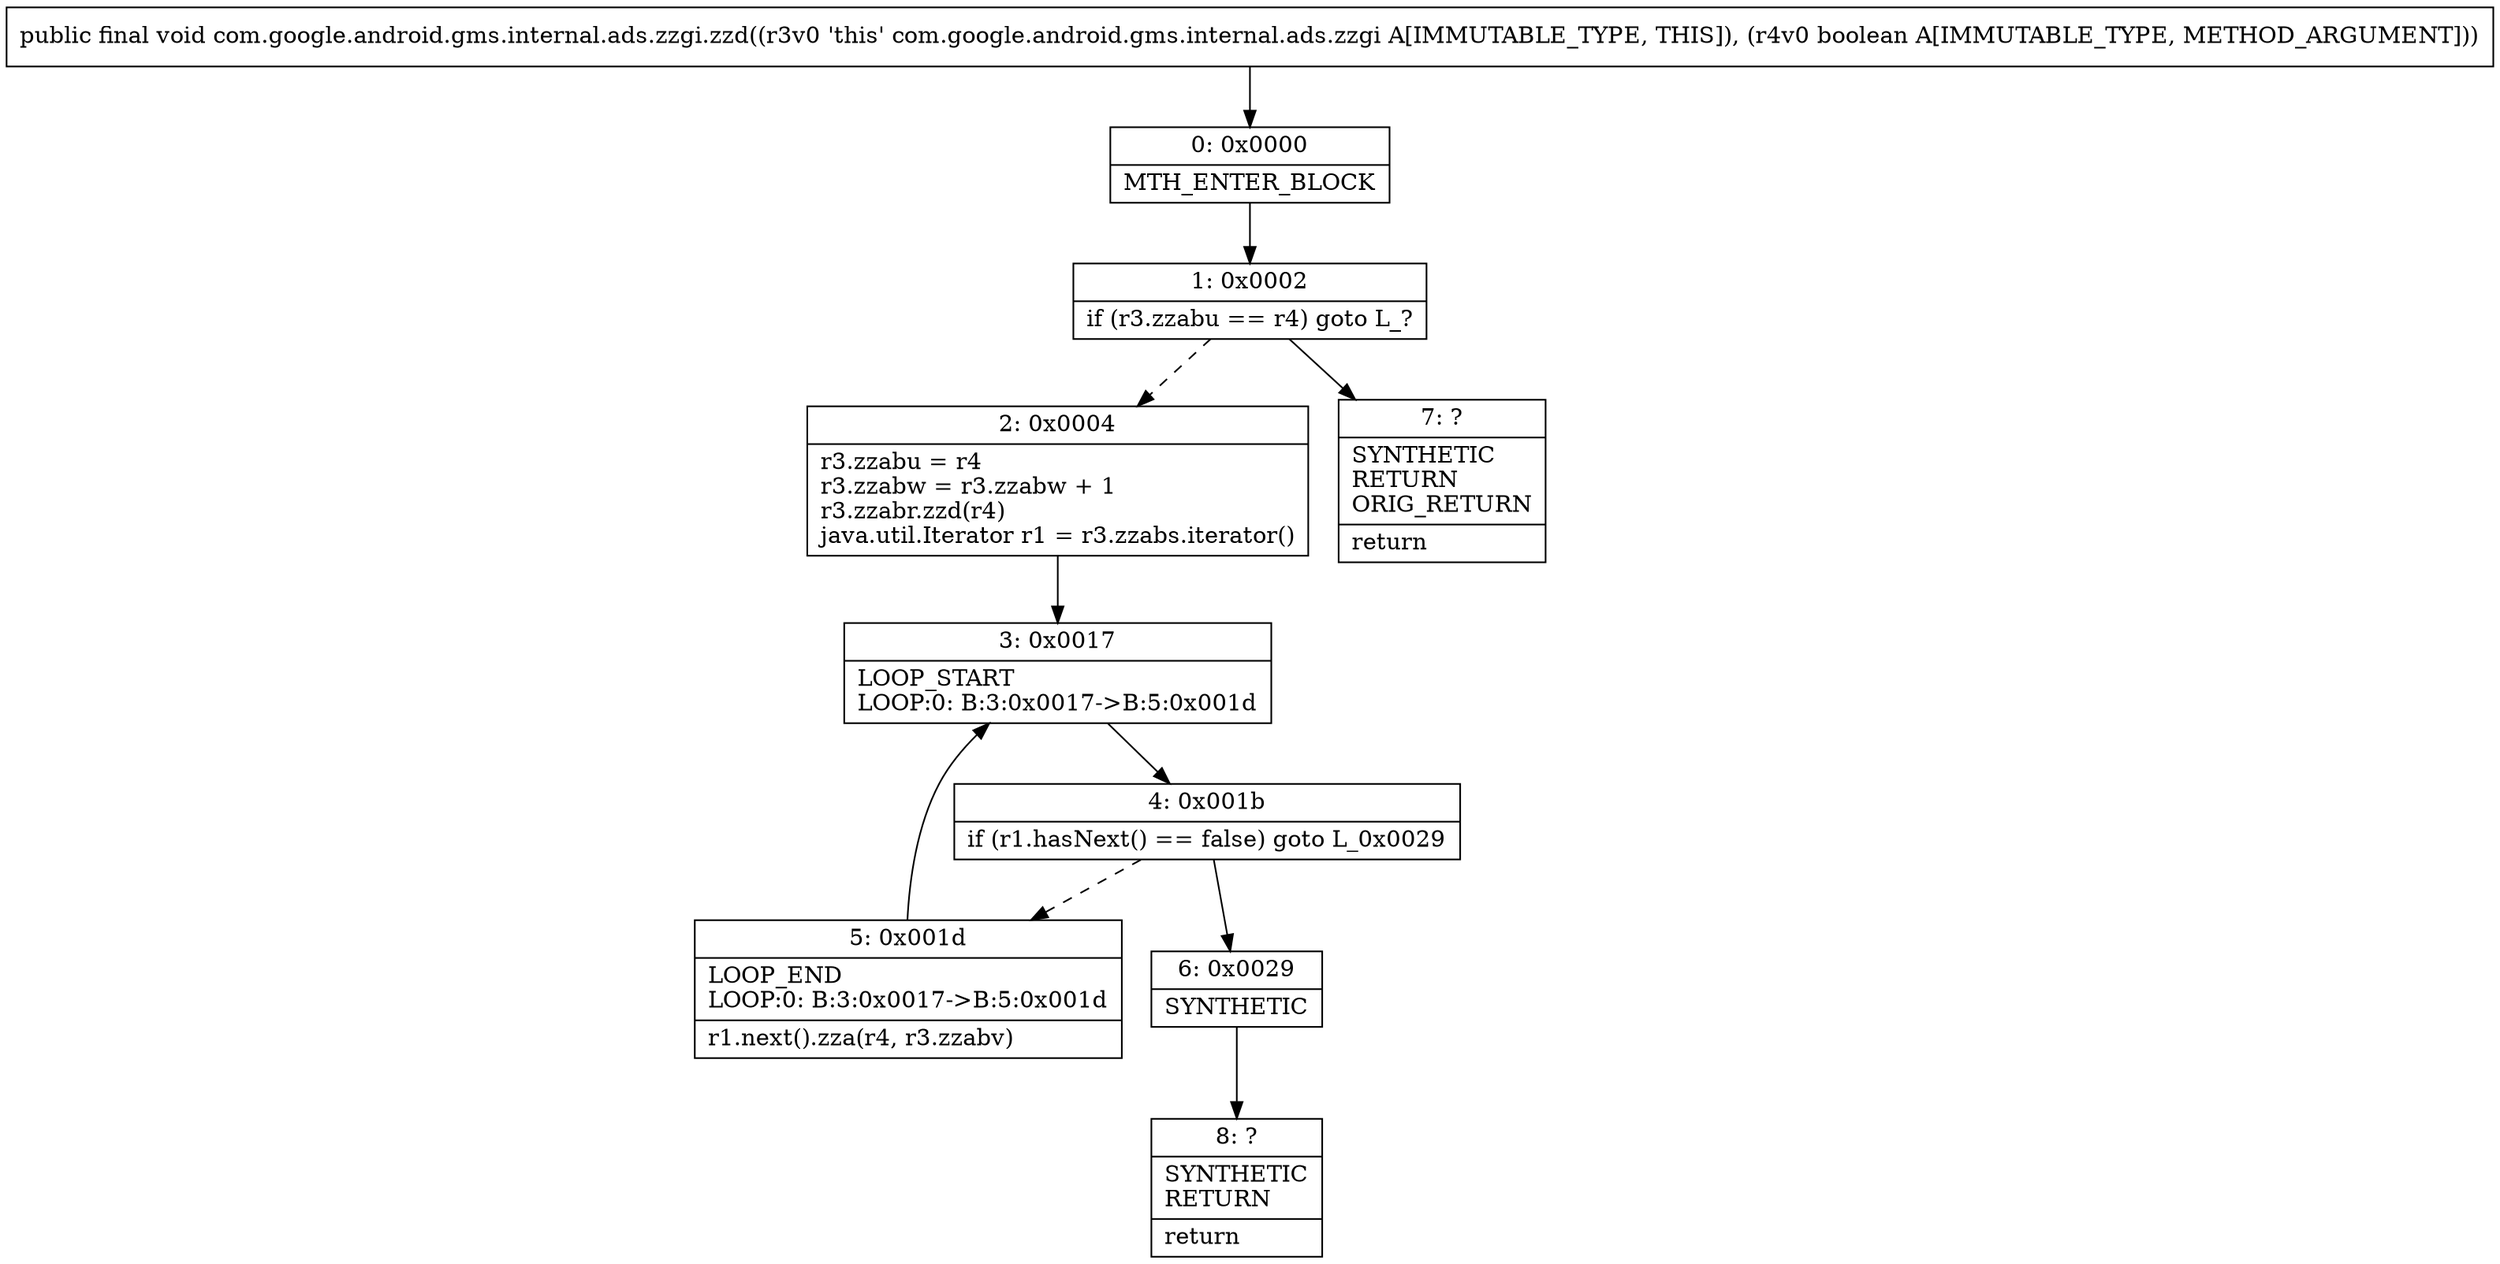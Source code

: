 digraph "CFG forcom.google.android.gms.internal.ads.zzgi.zzd(Z)V" {
Node_0 [shape=record,label="{0\:\ 0x0000|MTH_ENTER_BLOCK\l}"];
Node_1 [shape=record,label="{1\:\ 0x0002|if (r3.zzabu == r4) goto L_?\l}"];
Node_2 [shape=record,label="{2\:\ 0x0004|r3.zzabu = r4\lr3.zzabw = r3.zzabw + 1\lr3.zzabr.zzd(r4)\ljava.util.Iterator r1 = r3.zzabs.iterator()\l}"];
Node_3 [shape=record,label="{3\:\ 0x0017|LOOP_START\lLOOP:0: B:3:0x0017\-\>B:5:0x001d\l}"];
Node_4 [shape=record,label="{4\:\ 0x001b|if (r1.hasNext() == false) goto L_0x0029\l}"];
Node_5 [shape=record,label="{5\:\ 0x001d|LOOP_END\lLOOP:0: B:3:0x0017\-\>B:5:0x001d\l|r1.next().zza(r4, r3.zzabv)\l}"];
Node_6 [shape=record,label="{6\:\ 0x0029|SYNTHETIC\l}"];
Node_7 [shape=record,label="{7\:\ ?|SYNTHETIC\lRETURN\lORIG_RETURN\l|return\l}"];
Node_8 [shape=record,label="{8\:\ ?|SYNTHETIC\lRETURN\l|return\l}"];
MethodNode[shape=record,label="{public final void com.google.android.gms.internal.ads.zzgi.zzd((r3v0 'this' com.google.android.gms.internal.ads.zzgi A[IMMUTABLE_TYPE, THIS]), (r4v0 boolean A[IMMUTABLE_TYPE, METHOD_ARGUMENT])) }"];
MethodNode -> Node_0;
Node_0 -> Node_1;
Node_1 -> Node_2[style=dashed];
Node_1 -> Node_7;
Node_2 -> Node_3;
Node_3 -> Node_4;
Node_4 -> Node_5[style=dashed];
Node_4 -> Node_6;
Node_5 -> Node_3;
Node_6 -> Node_8;
}

